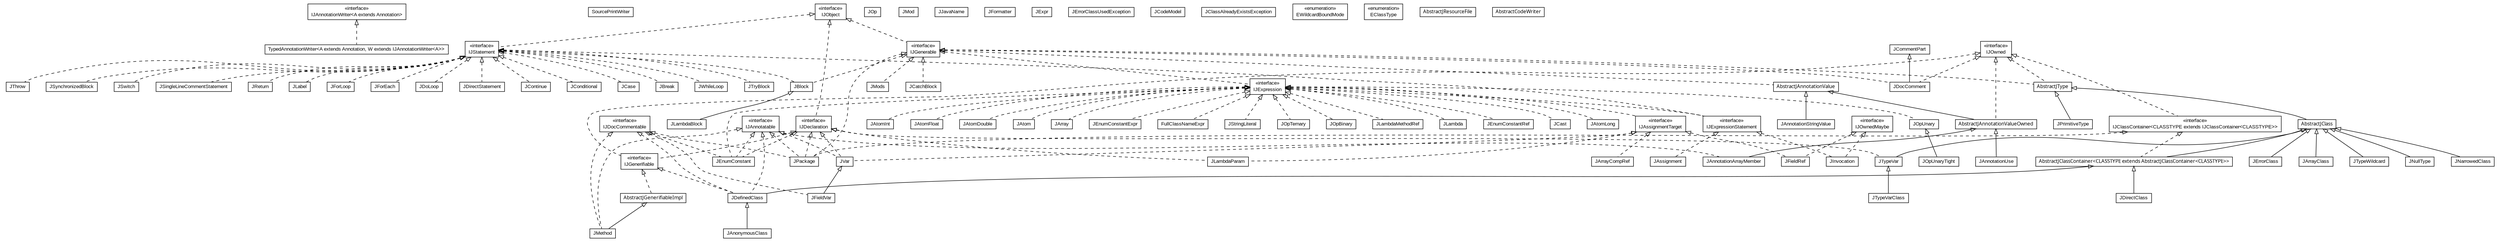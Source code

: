 #!/usr/local/bin/dot
#
# Class diagram 
# Generated by UMLGraph version 5.1 (http://www.umlgraph.org/)
#

digraph G {
	edge [fontname="arial",fontsize=10,labelfontname="arial",labelfontsize=10];
	node [fontname="arial",fontsize=10,shape=plaintext];
	nodesep=0.25;
	ranksep=0.5;
	// com.helger.jcodemodel.TypedAnnotationWriter<A extends java.lang.annotation.Annotation, W extends com.helger.jcodemodel.IJAnnotationWriter<A>>
	c0 [label=<<table title="com.helger.jcodemodel.TypedAnnotationWriter" border="0" cellborder="1" cellspacing="0" cellpadding="2" port="p" href="./TypedAnnotationWriter.html">
		<tr><td><table border="0" cellspacing="0" cellpadding="1">
<tr><td align="center" balign="center"> TypedAnnotationWriter&lt;A extends Annotation, W extends IJAnnotationWriter&lt;A&gt;&gt; </td></tr>
		</table></td></tr>
		</table>>, fontname="arial", fontcolor="black", fontsize=10.0];
	// com.helger.jcodemodel.SourcePrintWriter
	c1 [label=<<table title="com.helger.jcodemodel.SourcePrintWriter" border="0" cellborder="1" cellspacing="0" cellpadding="2" port="p" href="./SourcePrintWriter.html">
		<tr><td><table border="0" cellspacing="0" cellpadding="1">
<tr><td align="center" balign="center"> SourcePrintWriter </td></tr>
		</table></td></tr>
		</table>>, fontname="arial", fontcolor="black", fontsize=10.0];
	// com.helger.jcodemodel.JWhileLoop
	c2 [label=<<table title="com.helger.jcodemodel.JWhileLoop" border="0" cellborder="1" cellspacing="0" cellpadding="2" port="p" href="./JWhileLoop.html">
		<tr><td><table border="0" cellspacing="0" cellpadding="1">
<tr><td align="center" balign="center"> JWhileLoop </td></tr>
		</table></td></tr>
		</table>>, fontname="arial", fontcolor="black", fontsize=10.0];
	// com.helger.jcodemodel.JVar
	c3 [label=<<table title="com.helger.jcodemodel.JVar" border="0" cellborder="1" cellspacing="0" cellpadding="2" port="p" href="./JVar.html">
		<tr><td><table border="0" cellspacing="0" cellpadding="1">
<tr><td align="center" balign="center"> JVar </td></tr>
		</table></td></tr>
		</table>>, fontname="arial", fontcolor="black", fontsize=10.0];
	// com.helger.jcodemodel.JTypeWildcard
	c4 [label=<<table title="com.helger.jcodemodel.JTypeWildcard" border="0" cellborder="1" cellspacing="0" cellpadding="2" port="p" href="./JTypeWildcard.html">
		<tr><td><table border="0" cellspacing="0" cellpadding="1">
<tr><td align="center" balign="center"> JTypeWildcard </td></tr>
		</table></td></tr>
		</table>>, fontname="arial", fontcolor="black", fontsize=10.0];
	// com.helger.jcodemodel.JTypeVarClass
	c5 [label=<<table title="com.helger.jcodemodel.JTypeVarClass" border="0" cellborder="1" cellspacing="0" cellpadding="2" port="p" href="./JTypeVarClass.html">
		<tr><td><table border="0" cellspacing="0" cellpadding="1">
<tr><td align="center" balign="center"> JTypeVarClass </td></tr>
		</table></td></tr>
		</table>>, fontname="arial", fontcolor="black", fontsize=10.0];
	// com.helger.jcodemodel.JTypeVar
	c6 [label=<<table title="com.helger.jcodemodel.JTypeVar" border="0" cellborder="1" cellspacing="0" cellpadding="2" port="p" href="./JTypeVar.html">
		<tr><td><table border="0" cellspacing="0" cellpadding="1">
<tr><td align="center" balign="center"> JTypeVar </td></tr>
		</table></td></tr>
		</table>>, fontname="arial", fontcolor="black", fontsize=10.0];
	// com.helger.jcodemodel.JTryBlock
	c7 [label=<<table title="com.helger.jcodemodel.JTryBlock" border="0" cellborder="1" cellspacing="0" cellpadding="2" port="p" href="./JTryBlock.html">
		<tr><td><table border="0" cellspacing="0" cellpadding="1">
<tr><td align="center" balign="center"> JTryBlock </td></tr>
		</table></td></tr>
		</table>>, fontname="arial", fontcolor="black", fontsize=10.0];
	// com.helger.jcodemodel.JThrow
	c8 [label=<<table title="com.helger.jcodemodel.JThrow" border="0" cellborder="1" cellspacing="0" cellpadding="2" port="p" href="./JThrow.html">
		<tr><td><table border="0" cellspacing="0" cellpadding="1">
<tr><td align="center" balign="center"> JThrow </td></tr>
		</table></td></tr>
		</table>>, fontname="arial", fontcolor="black", fontsize=10.0];
	// com.helger.jcodemodel.JSynchronizedBlock
	c9 [label=<<table title="com.helger.jcodemodel.JSynchronizedBlock" border="0" cellborder="1" cellspacing="0" cellpadding="2" port="p" href="./JSynchronizedBlock.html">
		<tr><td><table border="0" cellspacing="0" cellpadding="1">
<tr><td align="center" balign="center"> JSynchronizedBlock </td></tr>
		</table></td></tr>
		</table>>, fontname="arial", fontcolor="black", fontsize=10.0];
	// com.helger.jcodemodel.JSwitch
	c10 [label=<<table title="com.helger.jcodemodel.JSwitch" border="0" cellborder="1" cellspacing="0" cellpadding="2" port="p" href="./JSwitch.html">
		<tr><td><table border="0" cellspacing="0" cellpadding="1">
<tr><td align="center" balign="center"> JSwitch </td></tr>
		</table></td></tr>
		</table>>, fontname="arial", fontcolor="black", fontsize=10.0];
	// com.helger.jcodemodel.JStringLiteral
	c11 [label=<<table title="com.helger.jcodemodel.JStringLiteral" border="0" cellborder="1" cellspacing="0" cellpadding="2" port="p" href="./JStringLiteral.html">
		<tr><td><table border="0" cellspacing="0" cellpadding="1">
<tr><td align="center" balign="center"> JStringLiteral </td></tr>
		</table></td></tr>
		</table>>, fontname="arial", fontcolor="black", fontsize=10.0];
	// com.helger.jcodemodel.JSingleLineCommentStatement
	c12 [label=<<table title="com.helger.jcodemodel.JSingleLineCommentStatement" border="0" cellborder="1" cellspacing="0" cellpadding="2" port="p" href="./JSingleLineCommentStatement.html">
		<tr><td><table border="0" cellspacing="0" cellpadding="1">
<tr><td align="center" balign="center"> JSingleLineCommentStatement </td></tr>
		</table></td></tr>
		</table>>, fontname="arial", fontcolor="black", fontsize=10.0];
	// com.helger.jcodemodel.JReturn
	c13 [label=<<table title="com.helger.jcodemodel.JReturn" border="0" cellborder="1" cellspacing="0" cellpadding="2" port="p" href="./JReturn.html">
		<tr><td><table border="0" cellspacing="0" cellpadding="1">
<tr><td align="center" balign="center"> JReturn </td></tr>
		</table></td></tr>
		</table>>, fontname="arial", fontcolor="black", fontsize=10.0];
	// com.helger.jcodemodel.JPrimitiveType
	c14 [label=<<table title="com.helger.jcodemodel.JPrimitiveType" border="0" cellborder="1" cellspacing="0" cellpadding="2" port="p" href="./JPrimitiveType.html">
		<tr><td><table border="0" cellspacing="0" cellpadding="1">
<tr><td align="center" balign="center"> JPrimitiveType </td></tr>
		</table></td></tr>
		</table>>, fontname="arial", fontcolor="black", fontsize=10.0];
	// com.helger.jcodemodel.JPackage
	c15 [label=<<table title="com.helger.jcodemodel.JPackage" border="0" cellborder="1" cellspacing="0" cellpadding="2" port="p" href="./JPackage.html">
		<tr><td><table border="0" cellspacing="0" cellpadding="1">
<tr><td align="center" balign="center"> JPackage </td></tr>
		</table></td></tr>
		</table>>, fontname="arial", fontcolor="black", fontsize=10.0];
	// com.helger.jcodemodel.JOpUnaryTight
	c16 [label=<<table title="com.helger.jcodemodel.JOpUnaryTight" border="0" cellborder="1" cellspacing="0" cellpadding="2" port="p" href="./JOpUnaryTight.html">
		<tr><td><table border="0" cellspacing="0" cellpadding="1">
<tr><td align="center" balign="center"> JOpUnaryTight </td></tr>
		</table></td></tr>
		</table>>, fontname="arial", fontcolor="black", fontsize=10.0];
	// com.helger.jcodemodel.JOpUnary
	c17 [label=<<table title="com.helger.jcodemodel.JOpUnary" border="0" cellborder="1" cellspacing="0" cellpadding="2" port="p" href="./JOpUnary.html">
		<tr><td><table border="0" cellspacing="0" cellpadding="1">
<tr><td align="center" balign="center"> JOpUnary </td></tr>
		</table></td></tr>
		</table>>, fontname="arial", fontcolor="black", fontsize=10.0];
	// com.helger.jcodemodel.JOpTernary
	c18 [label=<<table title="com.helger.jcodemodel.JOpTernary" border="0" cellborder="1" cellspacing="0" cellpadding="2" port="p" href="./JOpTernary.html">
		<tr><td><table border="0" cellspacing="0" cellpadding="1">
<tr><td align="center" balign="center"> JOpTernary </td></tr>
		</table></td></tr>
		</table>>, fontname="arial", fontcolor="black", fontsize=10.0];
	// com.helger.jcodemodel.JOpBinary
	c19 [label=<<table title="com.helger.jcodemodel.JOpBinary" border="0" cellborder="1" cellspacing="0" cellpadding="2" port="p" href="./JOpBinary.html">
		<tr><td><table border="0" cellspacing="0" cellpadding="1">
<tr><td align="center" balign="center"> JOpBinary </td></tr>
		</table></td></tr>
		</table>>, fontname="arial", fontcolor="black", fontsize=10.0];
	// com.helger.jcodemodel.JOp
	c20 [label=<<table title="com.helger.jcodemodel.JOp" border="0" cellborder="1" cellspacing="0" cellpadding="2" port="p" href="./JOp.html">
		<tr><td><table border="0" cellspacing="0" cellpadding="1">
<tr><td align="center" balign="center"> JOp </td></tr>
		</table></td></tr>
		</table>>, fontname="arial", fontcolor="black", fontsize=10.0];
	// com.helger.jcodemodel.JNullType
	c21 [label=<<table title="com.helger.jcodemodel.JNullType" border="0" cellborder="1" cellspacing="0" cellpadding="2" port="p" href="./JNullType.html">
		<tr><td><table border="0" cellspacing="0" cellpadding="1">
<tr><td align="center" balign="center"> JNullType </td></tr>
		</table></td></tr>
		</table>>, fontname="arial", fontcolor="black", fontsize=10.0];
	// com.helger.jcodemodel.JNarrowedClass
	c22 [label=<<table title="com.helger.jcodemodel.JNarrowedClass" border="0" cellborder="1" cellspacing="0" cellpadding="2" port="p" href="./JNarrowedClass.html">
		<tr><td><table border="0" cellspacing="0" cellpadding="1">
<tr><td align="center" balign="center"> JNarrowedClass </td></tr>
		</table></td></tr>
		</table>>, fontname="arial", fontcolor="black", fontsize=10.0];
	// com.helger.jcodemodel.JMods
	c23 [label=<<table title="com.helger.jcodemodel.JMods" border="0" cellborder="1" cellspacing="0" cellpadding="2" port="p" href="./JMods.html">
		<tr><td><table border="0" cellspacing="0" cellpadding="1">
<tr><td align="center" balign="center"> JMods </td></tr>
		</table></td></tr>
		</table>>, fontname="arial", fontcolor="black", fontsize=10.0];
	// com.helger.jcodemodel.JMod
	c24 [label=<<table title="com.helger.jcodemodel.JMod" border="0" cellborder="1" cellspacing="0" cellpadding="2" port="p" href="./JMod.html">
		<tr><td><table border="0" cellspacing="0" cellpadding="1">
<tr><td align="center" balign="center"> JMod </td></tr>
		</table></td></tr>
		</table>>, fontname="arial", fontcolor="black", fontsize=10.0];
	// com.helger.jcodemodel.JMethod
	c25 [label=<<table title="com.helger.jcodemodel.JMethod" border="0" cellborder="1" cellspacing="0" cellpadding="2" port="p" href="./JMethod.html">
		<tr><td><table border="0" cellspacing="0" cellpadding="1">
<tr><td align="center" balign="center"> JMethod </td></tr>
		</table></td></tr>
		</table>>, fontname="arial", fontcolor="black", fontsize=10.0];
	// com.helger.jcodemodel.JLambdaParam
	c26 [label=<<table title="com.helger.jcodemodel.JLambdaParam" border="0" cellborder="1" cellspacing="0" cellpadding="2" port="p" href="./JLambdaParam.html">
		<tr><td><table border="0" cellspacing="0" cellpadding="1">
<tr><td align="center" balign="center"> JLambdaParam </td></tr>
		</table></td></tr>
		</table>>, fontname="arial", fontcolor="black", fontsize=10.0];
	// com.helger.jcodemodel.JLambdaMethodRef
	c27 [label=<<table title="com.helger.jcodemodel.JLambdaMethodRef" border="0" cellborder="1" cellspacing="0" cellpadding="2" port="p" href="./JLambdaMethodRef.html">
		<tr><td><table border="0" cellspacing="0" cellpadding="1">
<tr><td align="center" balign="center"> JLambdaMethodRef </td></tr>
		</table></td></tr>
		</table>>, fontname="arial", fontcolor="black", fontsize=10.0];
	// com.helger.jcodemodel.JLambdaBlock
	c28 [label=<<table title="com.helger.jcodemodel.JLambdaBlock" border="0" cellborder="1" cellspacing="0" cellpadding="2" port="p" href="./JLambdaBlock.html">
		<tr><td><table border="0" cellspacing="0" cellpadding="1">
<tr><td align="center" balign="center"> JLambdaBlock </td></tr>
		</table></td></tr>
		</table>>, fontname="arial", fontcolor="black", fontsize=10.0];
	// com.helger.jcodemodel.JLambda
	c29 [label=<<table title="com.helger.jcodemodel.JLambda" border="0" cellborder="1" cellspacing="0" cellpadding="2" port="p" href="./JLambda.html">
		<tr><td><table border="0" cellspacing="0" cellpadding="1">
<tr><td align="center" balign="center"> JLambda </td></tr>
		</table></td></tr>
		</table>>, fontname="arial", fontcolor="black", fontsize=10.0];
	// com.helger.jcodemodel.JLabel
	c30 [label=<<table title="com.helger.jcodemodel.JLabel" border="0" cellborder="1" cellspacing="0" cellpadding="2" port="p" href="./JLabel.html">
		<tr><td><table border="0" cellspacing="0" cellpadding="1">
<tr><td align="center" balign="center"> JLabel </td></tr>
		</table></td></tr>
		</table>>, fontname="arial", fontcolor="black", fontsize=10.0];
	// com.helger.jcodemodel.JJavaName
	c31 [label=<<table title="com.helger.jcodemodel.JJavaName" border="0" cellborder="1" cellspacing="0" cellpadding="2" port="p" href="./JJavaName.html">
		<tr><td><table border="0" cellspacing="0" cellpadding="1">
<tr><td align="center" balign="center"> JJavaName </td></tr>
		</table></td></tr>
		</table>>, fontname="arial", fontcolor="black", fontsize=10.0];
	// com.helger.jcodemodel.JInvocation
	c32 [label=<<table title="com.helger.jcodemodel.JInvocation" border="0" cellborder="1" cellspacing="0" cellpadding="2" port="p" href="./JInvocation.html">
		<tr><td><table border="0" cellspacing="0" cellpadding="1">
<tr><td align="center" balign="center"> JInvocation </td></tr>
		</table></td></tr>
		</table>>, fontname="arial", fontcolor="black", fontsize=10.0];
	// com.helger.jcodemodel.JFormatter
	c33 [label=<<table title="com.helger.jcodemodel.JFormatter" border="0" cellborder="1" cellspacing="0" cellpadding="2" port="p" href="./JFormatter.html">
		<tr><td><table border="0" cellspacing="0" cellpadding="1">
<tr><td align="center" balign="center"> JFormatter </td></tr>
		</table></td></tr>
		</table>>, fontname="arial", fontcolor="black", fontsize=10.0];
	// com.helger.jcodemodel.JForLoop
	c34 [label=<<table title="com.helger.jcodemodel.JForLoop" border="0" cellborder="1" cellspacing="0" cellpadding="2" port="p" href="./JForLoop.html">
		<tr><td><table border="0" cellspacing="0" cellpadding="1">
<tr><td align="center" balign="center"> JForLoop </td></tr>
		</table></td></tr>
		</table>>, fontname="arial", fontcolor="black", fontsize=10.0];
	// com.helger.jcodemodel.JForEach
	c35 [label=<<table title="com.helger.jcodemodel.JForEach" border="0" cellborder="1" cellspacing="0" cellpadding="2" port="p" href="./JForEach.html">
		<tr><td><table border="0" cellspacing="0" cellpadding="1">
<tr><td align="center" balign="center"> JForEach </td></tr>
		</table></td></tr>
		</table>>, fontname="arial", fontcolor="black", fontsize=10.0];
	// com.helger.jcodemodel.JFieldVar
	c36 [label=<<table title="com.helger.jcodemodel.JFieldVar" border="0" cellborder="1" cellspacing="0" cellpadding="2" port="p" href="./JFieldVar.html">
		<tr><td><table border="0" cellspacing="0" cellpadding="1">
<tr><td align="center" balign="center"> JFieldVar </td></tr>
		</table></td></tr>
		</table>>, fontname="arial", fontcolor="black", fontsize=10.0];
	// com.helger.jcodemodel.JFieldRef
	c37 [label=<<table title="com.helger.jcodemodel.JFieldRef" border="0" cellborder="1" cellspacing="0" cellpadding="2" port="p" href="./JFieldRef.html">
		<tr><td><table border="0" cellspacing="0" cellpadding="1">
<tr><td align="center" balign="center"> JFieldRef </td></tr>
		</table></td></tr>
		</table>>, fontname="arial", fontcolor="black", fontsize=10.0];
	// com.helger.jcodemodel.JExpr
	c38 [label=<<table title="com.helger.jcodemodel.JExpr" border="0" cellborder="1" cellspacing="0" cellpadding="2" port="p" href="./JExpr.html">
		<tr><td><table border="0" cellspacing="0" cellpadding="1">
<tr><td align="center" balign="center"> JExpr </td></tr>
		</table></td></tr>
		</table>>, fontname="arial", fontcolor="black", fontsize=10.0];
	// com.helger.jcodemodel.JErrorClassUsedException
	c39 [label=<<table title="com.helger.jcodemodel.JErrorClassUsedException" border="0" cellborder="1" cellspacing="0" cellpadding="2" port="p" href="./JErrorClassUsedException.html">
		<tr><td><table border="0" cellspacing="0" cellpadding="1">
<tr><td align="center" balign="center"> JErrorClassUsedException </td></tr>
		</table></td></tr>
		</table>>, fontname="arial", fontcolor="black", fontsize=10.0];
	// com.helger.jcodemodel.JErrorClass
	c40 [label=<<table title="com.helger.jcodemodel.JErrorClass" border="0" cellborder="1" cellspacing="0" cellpadding="2" port="p" href="./JErrorClass.html">
		<tr><td><table border="0" cellspacing="0" cellpadding="1">
<tr><td align="center" balign="center"> JErrorClass </td></tr>
		</table></td></tr>
		</table>>, fontname="arial", fontcolor="black", fontsize=10.0];
	// com.helger.jcodemodel.JEnumConstantRef
	c41 [label=<<table title="com.helger.jcodemodel.JEnumConstantRef" border="0" cellborder="1" cellspacing="0" cellpadding="2" port="p" href="./JEnumConstantRef.html">
		<tr><td><table border="0" cellspacing="0" cellpadding="1">
<tr><td align="center" balign="center"> JEnumConstantRef </td></tr>
		</table></td></tr>
		</table>>, fontname="arial", fontcolor="black", fontsize=10.0];
	// com.helger.jcodemodel.JEnumConstant
	c42 [label=<<table title="com.helger.jcodemodel.JEnumConstant" border="0" cellborder="1" cellspacing="0" cellpadding="2" port="p" href="./JEnumConstant.html">
		<tr><td><table border="0" cellspacing="0" cellpadding="1">
<tr><td align="center" balign="center"> JEnumConstant </td></tr>
		</table></td></tr>
		</table>>, fontname="arial", fontcolor="black", fontsize=10.0];
	// com.helger.jcodemodel.JDoLoop
	c43 [label=<<table title="com.helger.jcodemodel.JDoLoop" border="0" cellborder="1" cellspacing="0" cellpadding="2" port="p" href="./JDoLoop.html">
		<tr><td><table border="0" cellspacing="0" cellpadding="1">
<tr><td align="center" balign="center"> JDoLoop </td></tr>
		</table></td></tr>
		</table>>, fontname="arial", fontcolor="black", fontsize=10.0];
	// com.helger.jcodemodel.JDocComment
	c44 [label=<<table title="com.helger.jcodemodel.JDocComment" border="0" cellborder="1" cellspacing="0" cellpadding="2" port="p" href="./JDocComment.html">
		<tr><td><table border="0" cellspacing="0" cellpadding="1">
<tr><td align="center" balign="center"> JDocComment </td></tr>
		</table></td></tr>
		</table>>, fontname="arial", fontcolor="black", fontsize=10.0];
	// com.helger.jcodemodel.JDirectStatement
	c45 [label=<<table title="com.helger.jcodemodel.JDirectStatement" border="0" cellborder="1" cellspacing="0" cellpadding="2" port="p" href="./JDirectStatement.html">
		<tr><td><table border="0" cellspacing="0" cellpadding="1">
<tr><td align="center" balign="center"> JDirectStatement </td></tr>
		</table></td></tr>
		</table>>, fontname="arial", fontcolor="black", fontsize=10.0];
	// com.helger.jcodemodel.JDirectClass
	c46 [label=<<table title="com.helger.jcodemodel.JDirectClass" border="0" cellborder="1" cellspacing="0" cellpadding="2" port="p" href="./JDirectClass.html">
		<tr><td><table border="0" cellspacing="0" cellpadding="1">
<tr><td align="center" balign="center"> JDirectClass </td></tr>
		</table></td></tr>
		</table>>, fontname="arial", fontcolor="black", fontsize=10.0];
	// com.helger.jcodemodel.JDefinedClass
	c47 [label=<<table title="com.helger.jcodemodel.JDefinedClass" border="0" cellborder="1" cellspacing="0" cellpadding="2" port="p" href="./JDefinedClass.html">
		<tr><td><table border="0" cellspacing="0" cellpadding="1">
<tr><td align="center" balign="center"> JDefinedClass </td></tr>
		</table></td></tr>
		</table>>, fontname="arial", fontcolor="black", fontsize=10.0];
	// com.helger.jcodemodel.JContinue
	c48 [label=<<table title="com.helger.jcodemodel.JContinue" border="0" cellborder="1" cellspacing="0" cellpadding="2" port="p" href="./JContinue.html">
		<tr><td><table border="0" cellspacing="0" cellpadding="1">
<tr><td align="center" balign="center"> JContinue </td></tr>
		</table></td></tr>
		</table>>, fontname="arial", fontcolor="black", fontsize=10.0];
	// com.helger.jcodemodel.JConditional
	c49 [label=<<table title="com.helger.jcodemodel.JConditional" border="0" cellborder="1" cellspacing="0" cellpadding="2" port="p" href="./JConditional.html">
		<tr><td><table border="0" cellspacing="0" cellpadding="1">
<tr><td align="center" balign="center"> JConditional </td></tr>
		</table></td></tr>
		</table>>, fontname="arial", fontcolor="black", fontsize=10.0];
	// com.helger.jcodemodel.JCommentPart
	c50 [label=<<table title="com.helger.jcodemodel.JCommentPart" border="0" cellborder="1" cellspacing="0" cellpadding="2" port="p" href="./JCommentPart.html">
		<tr><td><table border="0" cellspacing="0" cellpadding="1">
<tr><td align="center" balign="center"> JCommentPart </td></tr>
		</table></td></tr>
		</table>>, fontname="arial", fontcolor="black", fontsize=10.0];
	// com.helger.jcodemodel.JCodeModel
	c51 [label=<<table title="com.helger.jcodemodel.JCodeModel" border="0" cellborder="1" cellspacing="0" cellpadding="2" port="p" href="./JCodeModel.html">
		<tr><td><table border="0" cellspacing="0" cellpadding="1">
<tr><td align="center" balign="center"> JCodeModel </td></tr>
		</table></td></tr>
		</table>>, fontname="arial", fontcolor="black", fontsize=10.0];
	// com.helger.jcodemodel.JClassAlreadyExistsException
	c52 [label=<<table title="com.helger.jcodemodel.JClassAlreadyExistsException" border="0" cellborder="1" cellspacing="0" cellpadding="2" port="p" href="./JClassAlreadyExistsException.html">
		<tr><td><table border="0" cellspacing="0" cellpadding="1">
<tr><td align="center" balign="center"> JClassAlreadyExistsException </td></tr>
		</table></td></tr>
		</table>>, fontname="arial", fontcolor="black", fontsize=10.0];
	// com.helger.jcodemodel.JCatchBlock
	c53 [label=<<table title="com.helger.jcodemodel.JCatchBlock" border="0" cellborder="1" cellspacing="0" cellpadding="2" port="p" href="./JCatchBlock.html">
		<tr><td><table border="0" cellspacing="0" cellpadding="1">
<tr><td align="center" balign="center"> JCatchBlock </td></tr>
		</table></td></tr>
		</table>>, fontname="arial", fontcolor="black", fontsize=10.0];
	// com.helger.jcodemodel.JCast
	c54 [label=<<table title="com.helger.jcodemodel.JCast" border="0" cellborder="1" cellspacing="0" cellpadding="2" port="p" href="./JCast.html">
		<tr><td><table border="0" cellspacing="0" cellpadding="1">
<tr><td align="center" balign="center"> JCast </td></tr>
		</table></td></tr>
		</table>>, fontname="arial", fontcolor="black", fontsize=10.0];
	// com.helger.jcodemodel.JCase
	c55 [label=<<table title="com.helger.jcodemodel.JCase" border="0" cellborder="1" cellspacing="0" cellpadding="2" port="p" href="./JCase.html">
		<tr><td><table border="0" cellspacing="0" cellpadding="1">
<tr><td align="center" balign="center"> JCase </td></tr>
		</table></td></tr>
		</table>>, fontname="arial", fontcolor="black", fontsize=10.0];
	// com.helger.jcodemodel.JBreak
	c56 [label=<<table title="com.helger.jcodemodel.JBreak" border="0" cellborder="1" cellspacing="0" cellpadding="2" port="p" href="./JBreak.html">
		<tr><td><table border="0" cellspacing="0" cellpadding="1">
<tr><td align="center" balign="center"> JBreak </td></tr>
		</table></td></tr>
		</table>>, fontname="arial", fontcolor="black", fontsize=10.0];
	// com.helger.jcodemodel.JBlock
	c57 [label=<<table title="com.helger.jcodemodel.JBlock" border="0" cellborder="1" cellspacing="0" cellpadding="2" port="p" href="./JBlock.html">
		<tr><td><table border="0" cellspacing="0" cellpadding="1">
<tr><td align="center" balign="center"> JBlock </td></tr>
		</table></td></tr>
		</table>>, fontname="arial", fontcolor="black", fontsize=10.0];
	// com.helger.jcodemodel.JAtomLong
	c58 [label=<<table title="com.helger.jcodemodel.JAtomLong" border="0" cellborder="1" cellspacing="0" cellpadding="2" port="p" href="./JAtomLong.html">
		<tr><td><table border="0" cellspacing="0" cellpadding="1">
<tr><td align="center" balign="center"> JAtomLong </td></tr>
		</table></td></tr>
		</table>>, fontname="arial", fontcolor="black", fontsize=10.0];
	// com.helger.jcodemodel.JAtomInt
	c59 [label=<<table title="com.helger.jcodemodel.JAtomInt" border="0" cellborder="1" cellspacing="0" cellpadding="2" port="p" href="./JAtomInt.html">
		<tr><td><table border="0" cellspacing="0" cellpadding="1">
<tr><td align="center" balign="center"> JAtomInt </td></tr>
		</table></td></tr>
		</table>>, fontname="arial", fontcolor="black", fontsize=10.0];
	// com.helger.jcodemodel.JAtomFloat
	c60 [label=<<table title="com.helger.jcodemodel.JAtomFloat" border="0" cellborder="1" cellspacing="0" cellpadding="2" port="p" href="./JAtomFloat.html">
		<tr><td><table border="0" cellspacing="0" cellpadding="1">
<tr><td align="center" balign="center"> JAtomFloat </td></tr>
		</table></td></tr>
		</table>>, fontname="arial", fontcolor="black", fontsize=10.0];
	// com.helger.jcodemodel.JAtomDouble
	c61 [label=<<table title="com.helger.jcodemodel.JAtomDouble" border="0" cellborder="1" cellspacing="0" cellpadding="2" port="p" href="./JAtomDouble.html">
		<tr><td><table border="0" cellspacing="0" cellpadding="1">
<tr><td align="center" balign="center"> JAtomDouble </td></tr>
		</table></td></tr>
		</table>>, fontname="arial", fontcolor="black", fontsize=10.0];
	// com.helger.jcodemodel.JAtom
	c62 [label=<<table title="com.helger.jcodemodel.JAtom" border="0" cellborder="1" cellspacing="0" cellpadding="2" port="p" href="./JAtom.html">
		<tr><td><table border="0" cellspacing="0" cellpadding="1">
<tr><td align="center" balign="center"> JAtom </td></tr>
		</table></td></tr>
		</table>>, fontname="arial", fontcolor="black", fontsize=10.0];
	// com.helger.jcodemodel.JAssignment
	c63 [label=<<table title="com.helger.jcodemodel.JAssignment" border="0" cellborder="1" cellspacing="0" cellpadding="2" port="p" href="./JAssignment.html">
		<tr><td><table border="0" cellspacing="0" cellpadding="1">
<tr><td align="center" balign="center"> JAssignment </td></tr>
		</table></td></tr>
		</table>>, fontname="arial", fontcolor="black", fontsize=10.0];
	// com.helger.jcodemodel.JArrayCompRef
	c64 [label=<<table title="com.helger.jcodemodel.JArrayCompRef" border="0" cellborder="1" cellspacing="0" cellpadding="2" port="p" href="./JArrayCompRef.html">
		<tr><td><table border="0" cellspacing="0" cellpadding="1">
<tr><td align="center" balign="center"> JArrayCompRef </td></tr>
		</table></td></tr>
		</table>>, fontname="arial", fontcolor="black", fontsize=10.0];
	// com.helger.jcodemodel.JArrayClass
	c65 [label=<<table title="com.helger.jcodemodel.JArrayClass" border="0" cellborder="1" cellspacing="0" cellpadding="2" port="p" href="./JArrayClass.html">
		<tr><td><table border="0" cellspacing="0" cellpadding="1">
<tr><td align="center" balign="center"> JArrayClass </td></tr>
		</table></td></tr>
		</table>>, fontname="arial", fontcolor="black", fontsize=10.0];
	// com.helger.jcodemodel.JArray
	c66 [label=<<table title="com.helger.jcodemodel.JArray" border="0" cellborder="1" cellspacing="0" cellpadding="2" port="p" href="./JArray.html">
		<tr><td><table border="0" cellspacing="0" cellpadding="1">
<tr><td align="center" balign="center"> JArray </td></tr>
		</table></td></tr>
		</table>>, fontname="arial", fontcolor="black", fontsize=10.0];
	// com.helger.jcodemodel.JAnonymousClass
	c67 [label=<<table title="com.helger.jcodemodel.JAnonymousClass" border="0" cellborder="1" cellspacing="0" cellpadding="2" port="p" href="./JAnonymousClass.html">
		<tr><td><table border="0" cellspacing="0" cellpadding="1">
<tr><td align="center" balign="center"> JAnonymousClass </td></tr>
		</table></td></tr>
		</table>>, fontname="arial", fontcolor="black", fontsize=10.0];
	// com.helger.jcodemodel.JAnnotationUse
	c68 [label=<<table title="com.helger.jcodemodel.JAnnotationUse" border="0" cellborder="1" cellspacing="0" cellpadding="2" port="p" href="./JAnnotationUse.html">
		<tr><td><table border="0" cellspacing="0" cellpadding="1">
<tr><td align="center" balign="center"> JAnnotationUse </td></tr>
		</table></td></tr>
		</table>>, fontname="arial", fontcolor="black", fontsize=10.0];
	// com.helger.jcodemodel.JAnnotationStringValue
	c69 [label=<<table title="com.helger.jcodemodel.JAnnotationStringValue" border="0" cellborder="1" cellspacing="0" cellpadding="2" port="p" href="./JAnnotationStringValue.html">
		<tr><td><table border="0" cellspacing="0" cellpadding="1">
<tr><td align="center" balign="center"> JAnnotationStringValue </td></tr>
		</table></td></tr>
		</table>>, fontname="arial", fontcolor="black", fontsize=10.0];
	// com.helger.jcodemodel.JAnnotationArrayMember
	c70 [label=<<table title="com.helger.jcodemodel.JAnnotationArrayMember" border="0" cellborder="1" cellspacing="0" cellpadding="2" port="p" href="./JAnnotationArrayMember.html">
		<tr><td><table border="0" cellspacing="0" cellpadding="1">
<tr><td align="center" balign="center"> JAnnotationArrayMember </td></tr>
		</table></td></tr>
		</table>>, fontname="arial", fontcolor="black", fontsize=10.0];
	// com.helger.jcodemodel.IJStatement
	c71 [label=<<table title="com.helger.jcodemodel.IJStatement" border="0" cellborder="1" cellspacing="0" cellpadding="2" port="p" href="./IJStatement.html">
		<tr><td><table border="0" cellspacing="0" cellpadding="1">
<tr><td align="center" balign="center"> &#171;interface&#187; </td></tr>
<tr><td align="center" balign="center"> IJStatement </td></tr>
		</table></td></tr>
		</table>>, fontname="arial", fontcolor="black", fontsize=10.0];
	// com.helger.jcodemodel.IJOwnedMaybe
	c72 [label=<<table title="com.helger.jcodemodel.IJOwnedMaybe" border="0" cellborder="1" cellspacing="0" cellpadding="2" port="p" href="./IJOwnedMaybe.html">
		<tr><td><table border="0" cellspacing="0" cellpadding="1">
<tr><td align="center" balign="center"> &#171;interface&#187; </td></tr>
<tr><td align="center" balign="center"> IJOwnedMaybe </td></tr>
		</table></td></tr>
		</table>>, fontname="arial", fontcolor="black", fontsize=10.0];
	// com.helger.jcodemodel.IJOwned
	c73 [label=<<table title="com.helger.jcodemodel.IJOwned" border="0" cellborder="1" cellspacing="0" cellpadding="2" port="p" href="./IJOwned.html">
		<tr><td><table border="0" cellspacing="0" cellpadding="1">
<tr><td align="center" balign="center"> &#171;interface&#187; </td></tr>
<tr><td align="center" balign="center"> IJOwned </td></tr>
		</table></td></tr>
		</table>>, fontname="arial", fontcolor="black", fontsize=10.0];
	// com.helger.jcodemodel.IJObject
	c74 [label=<<table title="com.helger.jcodemodel.IJObject" border="0" cellborder="1" cellspacing="0" cellpadding="2" port="p" href="./IJObject.html">
		<tr><td><table border="0" cellspacing="0" cellpadding="1">
<tr><td align="center" balign="center"> &#171;interface&#187; </td></tr>
<tr><td align="center" balign="center"> IJObject </td></tr>
		</table></td></tr>
		</table>>, fontname="arial", fontcolor="black", fontsize=10.0];
	// com.helger.jcodemodel.IJGenerifiable
	c75 [label=<<table title="com.helger.jcodemodel.IJGenerifiable" border="0" cellborder="1" cellspacing="0" cellpadding="2" port="p" href="./IJGenerifiable.html">
		<tr><td><table border="0" cellspacing="0" cellpadding="1">
<tr><td align="center" balign="center"> &#171;interface&#187; </td></tr>
<tr><td align="center" balign="center"> IJGenerifiable </td></tr>
		</table></td></tr>
		</table>>, fontname="arial", fontcolor="black", fontsize=10.0];
	// com.helger.jcodemodel.IJGenerable
	c76 [label=<<table title="com.helger.jcodemodel.IJGenerable" border="0" cellborder="1" cellspacing="0" cellpadding="2" port="p" href="./IJGenerable.html">
		<tr><td><table border="0" cellspacing="0" cellpadding="1">
<tr><td align="center" balign="center"> &#171;interface&#187; </td></tr>
<tr><td align="center" balign="center"> IJGenerable </td></tr>
		</table></td></tr>
		</table>>, fontname="arial", fontcolor="black", fontsize=10.0];
	// com.helger.jcodemodel.IJExpressionStatement
	c77 [label=<<table title="com.helger.jcodemodel.IJExpressionStatement" border="0" cellborder="1" cellspacing="0" cellpadding="2" port="p" href="./IJExpressionStatement.html">
		<tr><td><table border="0" cellspacing="0" cellpadding="1">
<tr><td align="center" balign="center"> &#171;interface&#187; </td></tr>
<tr><td align="center" balign="center"> IJExpressionStatement </td></tr>
		</table></td></tr>
		</table>>, fontname="arial", fontcolor="black", fontsize=10.0];
	// com.helger.jcodemodel.IJExpression
	c78 [label=<<table title="com.helger.jcodemodel.IJExpression" border="0" cellborder="1" cellspacing="0" cellpadding="2" port="p" href="./IJExpression.html">
		<tr><td><table border="0" cellspacing="0" cellpadding="1">
<tr><td align="center" balign="center"> &#171;interface&#187; </td></tr>
<tr><td align="center" balign="center"> IJExpression </td></tr>
		</table></td></tr>
		</table>>, fontname="arial", fontcolor="black", fontsize=10.0];
	// com.helger.jcodemodel.IJDocCommentable
	c79 [label=<<table title="com.helger.jcodemodel.IJDocCommentable" border="0" cellborder="1" cellspacing="0" cellpadding="2" port="p" href="./IJDocCommentable.html">
		<tr><td><table border="0" cellspacing="0" cellpadding="1">
<tr><td align="center" balign="center"> &#171;interface&#187; </td></tr>
<tr><td align="center" balign="center"> IJDocCommentable </td></tr>
		</table></td></tr>
		</table>>, fontname="arial", fontcolor="black", fontsize=10.0];
	// com.helger.jcodemodel.IJDeclaration
	c80 [label=<<table title="com.helger.jcodemodel.IJDeclaration" border="0" cellborder="1" cellspacing="0" cellpadding="2" port="p" href="./IJDeclaration.html">
		<tr><td><table border="0" cellspacing="0" cellpadding="1">
<tr><td align="center" balign="center"> &#171;interface&#187; </td></tr>
<tr><td align="center" balign="center"> IJDeclaration </td></tr>
		</table></td></tr>
		</table>>, fontname="arial", fontcolor="black", fontsize=10.0];
	// com.helger.jcodemodel.IJClassContainer<CLASSTYPE extends com.helger.jcodemodel.IJClassContainer<CLASSTYPE>>
	c81 [label=<<table title="com.helger.jcodemodel.IJClassContainer" border="0" cellborder="1" cellspacing="0" cellpadding="2" port="p" href="./IJClassContainer.html">
		<tr><td><table border="0" cellspacing="0" cellpadding="1">
<tr><td align="center" balign="center"> &#171;interface&#187; </td></tr>
<tr><td align="center" balign="center"> IJClassContainer&lt;CLASSTYPE extends IJClassContainer&lt;CLASSTYPE&gt;&gt; </td></tr>
		</table></td></tr>
		</table>>, fontname="arial", fontcolor="black", fontsize=10.0];
	// com.helger.jcodemodel.IJAssignmentTarget
	c82 [label=<<table title="com.helger.jcodemodel.IJAssignmentTarget" border="0" cellborder="1" cellspacing="0" cellpadding="2" port="p" href="./IJAssignmentTarget.html">
		<tr><td><table border="0" cellspacing="0" cellpadding="1">
<tr><td align="center" balign="center"> &#171;interface&#187; </td></tr>
<tr><td align="center" balign="center"> IJAssignmentTarget </td></tr>
		</table></td></tr>
		</table>>, fontname="arial", fontcolor="black", fontsize=10.0];
	// com.helger.jcodemodel.IJAnnotationWriter<A extends java.lang.annotation.Annotation>
	c83 [label=<<table title="com.helger.jcodemodel.IJAnnotationWriter" border="0" cellborder="1" cellspacing="0" cellpadding="2" port="p" href="./IJAnnotationWriter.html">
		<tr><td><table border="0" cellspacing="0" cellpadding="1">
<tr><td align="center" balign="center"> &#171;interface&#187; </td></tr>
<tr><td align="center" balign="center"> IJAnnotationWriter&lt;A extends Annotation&gt; </td></tr>
		</table></td></tr>
		</table>>, fontname="arial", fontcolor="black", fontsize=10.0];
	// com.helger.jcodemodel.IJAnnotatable
	c84 [label=<<table title="com.helger.jcodemodel.IJAnnotatable" border="0" cellborder="1" cellspacing="0" cellpadding="2" port="p" href="./IJAnnotatable.html">
		<tr><td><table border="0" cellspacing="0" cellpadding="1">
<tr><td align="center" balign="center"> &#171;interface&#187; </td></tr>
<tr><td align="center" balign="center"> IJAnnotatable </td></tr>
		</table></td></tr>
		</table>>, fontname="arial", fontcolor="black", fontsize=10.0];
	// com.helger.jcodemodel.EWildcardBoundMode
	c85 [label=<<table title="com.helger.jcodemodel.EWildcardBoundMode" border="0" cellborder="1" cellspacing="0" cellpadding="2" port="p" href="./EWildcardBoundMode.html">
		<tr><td><table border="0" cellspacing="0" cellpadding="1">
<tr><td align="center" balign="center"> &#171;enumeration&#187; </td></tr>
<tr><td align="center" balign="center"> EWildcardBoundMode </td></tr>
		</table></td></tr>
		</table>>, fontname="arial", fontcolor="black", fontsize=10.0];
	// com.helger.jcodemodel.EClassType
	c86 [label=<<table title="com.helger.jcodemodel.EClassType" border="0" cellborder="1" cellspacing="0" cellpadding="2" port="p" href="./EClassType.html">
		<tr><td><table border="0" cellspacing="0" cellpadding="1">
<tr><td align="center" balign="center"> &#171;enumeration&#187; </td></tr>
<tr><td align="center" balign="center"> EClassType </td></tr>
		</table></td></tr>
		</table>>, fontname="arial", fontcolor="black", fontsize=10.0];
	// com.helger.jcodemodel.AbstractJType
	c87 [label=<<table title="com.helger.jcodemodel.AbstractJType" border="0" cellborder="1" cellspacing="0" cellpadding="2" port="p" href="./AbstractJType.html">
		<tr><td><table border="0" cellspacing="0" cellpadding="1">
<tr><td align="center" balign="center"><font face="ariali"> AbstractJType </font></td></tr>
		</table></td></tr>
		</table>>, fontname="arial", fontcolor="black", fontsize=10.0];
	// com.helger.jcodemodel.AbstractJResourceFile
	c88 [label=<<table title="com.helger.jcodemodel.AbstractJResourceFile" border="0" cellborder="1" cellspacing="0" cellpadding="2" port="p" href="./AbstractJResourceFile.html">
		<tr><td><table border="0" cellspacing="0" cellpadding="1">
<tr><td align="center" balign="center"><font face="ariali"> AbstractJResourceFile </font></td></tr>
		</table></td></tr>
		</table>>, fontname="arial", fontcolor="black", fontsize=10.0];
	// com.helger.jcodemodel.AbstractJGenerifiableImpl
	c89 [label=<<table title="com.helger.jcodemodel.AbstractJGenerifiableImpl" border="0" cellborder="1" cellspacing="0" cellpadding="2" port="p" href="./AbstractJGenerifiableImpl.html">
		<tr><td><table border="0" cellspacing="0" cellpadding="1">
<tr><td align="center" balign="center"><font face="ariali"> AbstractJGenerifiableImpl </font></td></tr>
		</table></td></tr>
		</table>>, fontname="arial", fontcolor="black", fontsize=10.0];
	// com.helger.jcodemodel.AbstractJClassContainer<CLASSTYPE extends com.helger.jcodemodel.AbstractJClassContainer<CLASSTYPE>>
	c90 [label=<<table title="com.helger.jcodemodel.AbstractJClassContainer" border="0" cellborder="1" cellspacing="0" cellpadding="2" port="p" href="./AbstractJClassContainer.html">
		<tr><td><table border="0" cellspacing="0" cellpadding="1">
<tr><td align="center" balign="center"><font face="ariali"> AbstractJClassContainer&lt;CLASSTYPE extends AbstractJClassContainer&lt;CLASSTYPE&gt;&gt; </font></td></tr>
		</table></td></tr>
		</table>>, fontname="arial", fontcolor="black", fontsize=10.0];
	// com.helger.jcodemodel.AbstractJClass
	c91 [label=<<table title="com.helger.jcodemodel.AbstractJClass" border="0" cellborder="1" cellspacing="0" cellpadding="2" port="p" href="./AbstractJClass.html">
		<tr><td><table border="0" cellspacing="0" cellpadding="1">
<tr><td align="center" balign="center"><font face="ariali"> AbstractJClass </font></td></tr>
		</table></td></tr>
		</table>>, fontname="arial", fontcolor="black", fontsize=10.0];
	// com.helger.jcodemodel.AbstractJAnnotationValueOwned
	c92 [label=<<table title="com.helger.jcodemodel.AbstractJAnnotationValueOwned" border="0" cellborder="1" cellspacing="0" cellpadding="2" port="p" href="./AbstractJAnnotationValueOwned.html">
		<tr><td><table border="0" cellspacing="0" cellpadding="1">
<tr><td align="center" balign="center"><font face="ariali"> AbstractJAnnotationValueOwned </font></td></tr>
		</table></td></tr>
		</table>>, fontname="arial", fontcolor="black", fontsize=10.0];
	// com.helger.jcodemodel.AbstractJAnnotationValueOwned.JEnumConstantExpr
	c93 [label=<<table title="com.helger.jcodemodel.AbstractJAnnotationValueOwned.JEnumConstantExpr" border="0" cellborder="1" cellspacing="0" cellpadding="2" port="p" href="./AbstractJAnnotationValueOwned.JEnumConstantExpr.html">
		<tr><td><table border="0" cellspacing="0" cellpadding="1">
<tr><td align="center" balign="center"> JEnumConstantExpr </td></tr>
		</table></td></tr>
		</table>>, fontname="arial", fontcolor="black", fontsize=10.0];
	// com.helger.jcodemodel.AbstractJAnnotationValueOwned.FullClassNameExpr
	c94 [label=<<table title="com.helger.jcodemodel.AbstractJAnnotationValueOwned.FullClassNameExpr" border="0" cellborder="1" cellspacing="0" cellpadding="2" port="p" href="./AbstractJAnnotationValueOwned.FullClassNameExpr.html">
		<tr><td><table border="0" cellspacing="0" cellpadding="1">
<tr><td align="center" balign="center"> FullClassNameExpr </td></tr>
		</table></td></tr>
		</table>>, fontname="arial", fontcolor="black", fontsize=10.0];
	// com.helger.jcodemodel.AbstractJAnnotationValue
	c95 [label=<<table title="com.helger.jcodemodel.AbstractJAnnotationValue" border="0" cellborder="1" cellspacing="0" cellpadding="2" port="p" href="./AbstractJAnnotationValue.html">
		<tr><td><table border="0" cellspacing="0" cellpadding="1">
<tr><td align="center" balign="center"><font face="ariali"> AbstractJAnnotationValue </font></td></tr>
		</table></td></tr>
		</table>>, fontname="arial", fontcolor="black", fontsize=10.0];
	// com.helger.jcodemodel.AbstractCodeWriter
	c96 [label=<<table title="com.helger.jcodemodel.AbstractCodeWriter" border="0" cellborder="1" cellspacing="0" cellpadding="2" port="p" href="./AbstractCodeWriter.html">
		<tr><td><table border="0" cellspacing="0" cellpadding="1">
<tr><td align="center" balign="center"><font face="ariali"> AbstractCodeWriter </font></td></tr>
		</table></td></tr>
		</table>>, fontname="arial", fontcolor="black", fontsize=10.0];
	//com.helger.jcodemodel.TypedAnnotationWriter<A extends java.lang.annotation.Annotation, W extends com.helger.jcodemodel.IJAnnotationWriter<A>> implements com.helger.jcodemodel.IJAnnotationWriter<A extends java.lang.annotation.Annotation>
	c83:p -> c0:p [dir=back,arrowtail=empty,style=dashed];
	//com.helger.jcodemodel.JWhileLoop implements com.helger.jcodemodel.IJStatement
	c71:p -> c2:p [dir=back,arrowtail=empty,style=dashed];
	//com.helger.jcodemodel.JVar implements com.helger.jcodemodel.IJAssignmentTarget
	c82:p -> c3:p [dir=back,arrowtail=empty,style=dashed];
	//com.helger.jcodemodel.JVar implements com.helger.jcodemodel.IJDeclaration
	c80:p -> c3:p [dir=back,arrowtail=empty,style=dashed];
	//com.helger.jcodemodel.JVar implements com.helger.jcodemodel.IJAnnotatable
	c84:p -> c3:p [dir=back,arrowtail=empty,style=dashed];
	//com.helger.jcodemodel.JTypeWildcard extends com.helger.jcodemodel.AbstractJClass
	c91:p -> c4:p [dir=back,arrowtail=empty];
	//com.helger.jcodemodel.JTypeVarClass extends com.helger.jcodemodel.JTypeVar
	c6:p -> c5:p [dir=back,arrowtail=empty];
	//com.helger.jcodemodel.JTypeVar extends com.helger.jcodemodel.AbstractJClass
	c91:p -> c6:p [dir=back,arrowtail=empty];
	//com.helger.jcodemodel.JTypeVar implements com.helger.jcodemodel.IJDeclaration
	c80:p -> c6:p [dir=back,arrowtail=empty,style=dashed];
	//com.helger.jcodemodel.JTryBlock implements com.helger.jcodemodel.IJStatement
	c71:p -> c7:p [dir=back,arrowtail=empty,style=dashed];
	//com.helger.jcodemodel.JThrow implements com.helger.jcodemodel.IJStatement
	c71:p -> c8:p [dir=back,arrowtail=empty,style=dashed];
	//com.helger.jcodemodel.JSynchronizedBlock implements com.helger.jcodemodel.IJStatement
	c71:p -> c9:p [dir=back,arrowtail=empty,style=dashed];
	//com.helger.jcodemodel.JSwitch implements com.helger.jcodemodel.IJStatement
	c71:p -> c10:p [dir=back,arrowtail=empty,style=dashed];
	//com.helger.jcodemodel.JStringLiteral implements com.helger.jcodemodel.IJExpression
	c78:p -> c11:p [dir=back,arrowtail=empty,style=dashed];
	//com.helger.jcodemodel.JSingleLineCommentStatement implements com.helger.jcodemodel.IJStatement
	c71:p -> c12:p [dir=back,arrowtail=empty,style=dashed];
	//com.helger.jcodemodel.JReturn implements com.helger.jcodemodel.IJStatement
	c71:p -> c13:p [dir=back,arrowtail=empty,style=dashed];
	//com.helger.jcodemodel.JPrimitiveType extends com.helger.jcodemodel.AbstractJType
	c87:p -> c14:p [dir=back,arrowtail=empty];
	//com.helger.jcodemodel.JPackage implements com.helger.jcodemodel.IJDeclaration
	c80:p -> c15:p [dir=back,arrowtail=empty,style=dashed];
	//com.helger.jcodemodel.JPackage implements com.helger.jcodemodel.IJGenerable
	c76:p -> c15:p [dir=back,arrowtail=empty,style=dashed];
	//com.helger.jcodemodel.JPackage implements com.helger.jcodemodel.IJClassContainer<CLASSTYPE extends com.helger.jcodemodel.IJClassContainer<CLASSTYPE>>
	c81:p -> c15:p [dir=back,arrowtail=empty,style=dashed];
	//com.helger.jcodemodel.JPackage implements com.helger.jcodemodel.IJAnnotatable
	c84:p -> c15:p [dir=back,arrowtail=empty,style=dashed];
	//com.helger.jcodemodel.JPackage implements com.helger.jcodemodel.IJDocCommentable
	c79:p -> c15:p [dir=back,arrowtail=empty,style=dashed];
	//com.helger.jcodemodel.JOpUnaryTight extends com.helger.jcodemodel.JOpUnary
	c17:p -> c16:p [dir=back,arrowtail=empty];
	//com.helger.jcodemodel.JOpUnary implements com.helger.jcodemodel.IJExpression
	c78:p -> c17:p [dir=back,arrowtail=empty,style=dashed];
	//com.helger.jcodemodel.JOpTernary implements com.helger.jcodemodel.IJExpression
	c78:p -> c18:p [dir=back,arrowtail=empty,style=dashed];
	//com.helger.jcodemodel.JOpBinary implements com.helger.jcodemodel.IJExpression
	c78:p -> c19:p [dir=back,arrowtail=empty,style=dashed];
	//com.helger.jcodemodel.JNullType extends com.helger.jcodemodel.AbstractJClass
	c91:p -> c21:p [dir=back,arrowtail=empty];
	//com.helger.jcodemodel.JNarrowedClass extends com.helger.jcodemodel.AbstractJClass
	c91:p -> c22:p [dir=back,arrowtail=empty];
	//com.helger.jcodemodel.JMods implements com.helger.jcodemodel.IJGenerable
	c76:p -> c23:p [dir=back,arrowtail=empty,style=dashed];
	//com.helger.jcodemodel.JMethod extends com.helger.jcodemodel.AbstractJGenerifiableImpl
	c89:p -> c25:p [dir=back,arrowtail=empty];
	//com.helger.jcodemodel.JMethod implements com.helger.jcodemodel.IJAnnotatable
	c84:p -> c25:p [dir=back,arrowtail=empty,style=dashed];
	//com.helger.jcodemodel.JMethod implements com.helger.jcodemodel.IJDocCommentable
	c79:p -> c25:p [dir=back,arrowtail=empty,style=dashed];
	//com.helger.jcodemodel.JLambdaParam implements com.helger.jcodemodel.IJAssignmentTarget
	c82:p -> c26:p [dir=back,arrowtail=empty,style=dashed];
	//com.helger.jcodemodel.JLambdaParam implements com.helger.jcodemodel.IJDeclaration
	c80:p -> c26:p [dir=back,arrowtail=empty,style=dashed];
	//com.helger.jcodemodel.JLambdaMethodRef implements com.helger.jcodemodel.IJExpression
	c78:p -> c27:p [dir=back,arrowtail=empty,style=dashed];
	//com.helger.jcodemodel.JLambdaBlock extends com.helger.jcodemodel.JBlock
	c57:p -> c28:p [dir=back,arrowtail=empty];
	//com.helger.jcodemodel.JLambda implements com.helger.jcodemodel.IJExpression
	c78:p -> c29:p [dir=back,arrowtail=empty,style=dashed];
	//com.helger.jcodemodel.JLabel implements com.helger.jcodemodel.IJStatement
	c71:p -> c30:p [dir=back,arrowtail=empty,style=dashed];
	//com.helger.jcodemodel.JInvocation implements com.helger.jcodemodel.IJExpressionStatement
	c77:p -> c32:p [dir=back,arrowtail=empty,style=dashed];
	//com.helger.jcodemodel.JInvocation implements com.helger.jcodemodel.IJOwnedMaybe
	c72:p -> c32:p [dir=back,arrowtail=empty,style=dashed];
	//com.helger.jcodemodel.JForLoop implements com.helger.jcodemodel.IJStatement
	c71:p -> c34:p [dir=back,arrowtail=empty,style=dashed];
	//com.helger.jcodemodel.JForEach implements com.helger.jcodemodel.IJStatement
	c71:p -> c35:p [dir=back,arrowtail=empty,style=dashed];
	//com.helger.jcodemodel.JFieldVar extends com.helger.jcodemodel.JVar
	c3:p -> c36:p [dir=back,arrowtail=empty];
	//com.helger.jcodemodel.JFieldVar implements com.helger.jcodemodel.IJDocCommentable
	c79:p -> c36:p [dir=back,arrowtail=empty,style=dashed];
	//com.helger.jcodemodel.JFieldRef implements com.helger.jcodemodel.IJAssignmentTarget
	c82:p -> c37:p [dir=back,arrowtail=empty,style=dashed];
	//com.helger.jcodemodel.JFieldRef implements com.helger.jcodemodel.IJOwnedMaybe
	c72:p -> c37:p [dir=back,arrowtail=empty,style=dashed];
	//com.helger.jcodemodel.JErrorClass extends com.helger.jcodemodel.AbstractJClass
	c91:p -> c40:p [dir=back,arrowtail=empty];
	//com.helger.jcodemodel.JEnumConstantRef implements com.helger.jcodemodel.IJExpression
	c78:p -> c41:p [dir=back,arrowtail=empty,style=dashed];
	//com.helger.jcodemodel.JEnumConstant implements com.helger.jcodemodel.IJExpression
	c78:p -> c42:p [dir=back,arrowtail=empty,style=dashed];
	//com.helger.jcodemodel.JEnumConstant implements com.helger.jcodemodel.IJDeclaration
	c80:p -> c42:p [dir=back,arrowtail=empty,style=dashed];
	//com.helger.jcodemodel.JEnumConstant implements com.helger.jcodemodel.IJAnnotatable
	c84:p -> c42:p [dir=back,arrowtail=empty,style=dashed];
	//com.helger.jcodemodel.JEnumConstant implements com.helger.jcodemodel.IJDocCommentable
	c79:p -> c42:p [dir=back,arrowtail=empty,style=dashed];
	//com.helger.jcodemodel.JDoLoop implements com.helger.jcodemodel.IJStatement
	c71:p -> c43:p [dir=back,arrowtail=empty,style=dashed];
	//com.helger.jcodemodel.JDocComment extends com.helger.jcodemodel.JCommentPart
	c50:p -> c44:p [dir=back,arrowtail=empty];
	//com.helger.jcodemodel.JDocComment implements com.helger.jcodemodel.IJGenerable
	c76:p -> c44:p [dir=back,arrowtail=empty,style=dashed];
	//com.helger.jcodemodel.JDocComment implements com.helger.jcodemodel.IJOwned
	c73:p -> c44:p [dir=back,arrowtail=empty,style=dashed];
	//com.helger.jcodemodel.JDirectStatement implements com.helger.jcodemodel.IJStatement
	c71:p -> c45:p [dir=back,arrowtail=empty,style=dashed];
	//com.helger.jcodemodel.JDirectClass extends com.helger.jcodemodel.AbstractJClassContainer<com.helger.jcodemodel.JDirectClass>
	c90:p -> c46:p [dir=back,arrowtail=empty];
	//com.helger.jcodemodel.JDefinedClass extends com.helger.jcodemodel.AbstractJClassContainer<com.helger.jcodemodel.JDefinedClass>
	c90:p -> c47:p [dir=back,arrowtail=empty];
	//com.helger.jcodemodel.JDefinedClass implements com.helger.jcodemodel.IJGenerifiable
	c75:p -> c47:p [dir=back,arrowtail=empty,style=dashed];
	//com.helger.jcodemodel.JDefinedClass implements com.helger.jcodemodel.IJAnnotatable
	c84:p -> c47:p [dir=back,arrowtail=empty,style=dashed];
	//com.helger.jcodemodel.JDefinedClass implements com.helger.jcodemodel.IJDocCommentable
	c79:p -> c47:p [dir=back,arrowtail=empty,style=dashed];
	//com.helger.jcodemodel.JContinue implements com.helger.jcodemodel.IJStatement
	c71:p -> c48:p [dir=back,arrowtail=empty,style=dashed];
	//com.helger.jcodemodel.JConditional implements com.helger.jcodemodel.IJStatement
	c71:p -> c49:p [dir=back,arrowtail=empty,style=dashed];
	//com.helger.jcodemodel.JCatchBlock implements com.helger.jcodemodel.IJGenerable
	c76:p -> c53:p [dir=back,arrowtail=empty,style=dashed];
	//com.helger.jcodemodel.JCast implements com.helger.jcodemodel.IJExpression
	c78:p -> c54:p [dir=back,arrowtail=empty,style=dashed];
	//com.helger.jcodemodel.JCase implements com.helger.jcodemodel.IJStatement
	c71:p -> c55:p [dir=back,arrowtail=empty,style=dashed];
	//com.helger.jcodemodel.JBreak implements com.helger.jcodemodel.IJStatement
	c71:p -> c56:p [dir=back,arrowtail=empty,style=dashed];
	//com.helger.jcodemodel.JBlock implements com.helger.jcodemodel.IJGenerable
	c76:p -> c57:p [dir=back,arrowtail=empty,style=dashed];
	//com.helger.jcodemodel.JBlock implements com.helger.jcodemodel.IJStatement
	c71:p -> c57:p [dir=back,arrowtail=empty,style=dashed];
	//com.helger.jcodemodel.JAtomLong implements com.helger.jcodemodel.IJExpression
	c78:p -> c58:p [dir=back,arrowtail=empty,style=dashed];
	//com.helger.jcodemodel.JAtomInt implements com.helger.jcodemodel.IJExpression
	c78:p -> c59:p [dir=back,arrowtail=empty,style=dashed];
	//com.helger.jcodemodel.JAtomFloat implements com.helger.jcodemodel.IJExpression
	c78:p -> c60:p [dir=back,arrowtail=empty,style=dashed];
	//com.helger.jcodemodel.JAtomDouble implements com.helger.jcodemodel.IJExpression
	c78:p -> c61:p [dir=back,arrowtail=empty,style=dashed];
	//com.helger.jcodemodel.JAtom implements com.helger.jcodemodel.IJExpression
	c78:p -> c62:p [dir=back,arrowtail=empty,style=dashed];
	//com.helger.jcodemodel.JAssignment implements com.helger.jcodemodel.IJExpressionStatement
	c77:p -> c63:p [dir=back,arrowtail=empty,style=dashed];
	//com.helger.jcodemodel.JArrayCompRef implements com.helger.jcodemodel.IJAssignmentTarget
	c82:p -> c64:p [dir=back,arrowtail=empty,style=dashed];
	//com.helger.jcodemodel.JArrayClass extends com.helger.jcodemodel.AbstractJClass
	c91:p -> c65:p [dir=back,arrowtail=empty];
	//com.helger.jcodemodel.JArray implements com.helger.jcodemodel.IJExpression
	c78:p -> c66:p [dir=back,arrowtail=empty,style=dashed];
	//com.helger.jcodemodel.JAnonymousClass extends com.helger.jcodemodel.JDefinedClass
	c47:p -> c67:p [dir=back,arrowtail=empty];
	//com.helger.jcodemodel.JAnnotationUse extends com.helger.jcodemodel.AbstractJAnnotationValueOwned
	c92:p -> c68:p [dir=back,arrowtail=empty];
	//com.helger.jcodemodel.JAnnotationStringValue extends com.helger.jcodemodel.AbstractJAnnotationValue
	c95:p -> c69:p [dir=back,arrowtail=empty];
	//com.helger.jcodemodel.JAnnotationArrayMember extends com.helger.jcodemodel.AbstractJAnnotationValueOwned
	c92:p -> c70:p [dir=back,arrowtail=empty];
	//com.helger.jcodemodel.JAnnotationArrayMember implements com.helger.jcodemodel.IJAnnotatable
	c84:p -> c70:p [dir=back,arrowtail=empty,style=dashed];
	//com.helger.jcodemodel.IJStatement implements com.helger.jcodemodel.IJObject
	c74:p -> c71:p [dir=back,arrowtail=empty,style=dashed];
	//com.helger.jcodemodel.IJGenerifiable implements com.helger.jcodemodel.IJDeclaration
	c80:p -> c75:p [dir=back,arrowtail=empty,style=dashed];
	//com.helger.jcodemodel.IJGenerifiable implements com.helger.jcodemodel.IJOwned
	c73:p -> c75:p [dir=back,arrowtail=empty,style=dashed];
	//com.helger.jcodemodel.IJGenerable implements com.helger.jcodemodel.IJObject
	c74:p -> c76:p [dir=back,arrowtail=empty,style=dashed];
	//com.helger.jcodemodel.IJExpressionStatement implements com.helger.jcodemodel.IJExpression
	c78:p -> c77:p [dir=back,arrowtail=empty,style=dashed];
	//com.helger.jcodemodel.IJExpressionStatement implements com.helger.jcodemodel.IJStatement
	c71:p -> c77:p [dir=back,arrowtail=empty,style=dashed];
	//com.helger.jcodemodel.IJExpression implements com.helger.jcodemodel.IJGenerable
	c76:p -> c78:p [dir=back,arrowtail=empty,style=dashed];
	//com.helger.jcodemodel.IJDeclaration implements com.helger.jcodemodel.IJObject
	c74:p -> c80:p [dir=back,arrowtail=empty,style=dashed];
	//com.helger.jcodemodel.IJClassContainer<CLASSTYPE extends com.helger.jcodemodel.IJClassContainer<CLASSTYPE>> implements com.helger.jcodemodel.IJOwned
	c73:p -> c81:p [dir=back,arrowtail=empty,style=dashed];
	//com.helger.jcodemodel.IJAssignmentTarget implements com.helger.jcodemodel.IJExpression
	c78:p -> c82:p [dir=back,arrowtail=empty,style=dashed];
	//com.helger.jcodemodel.AbstractJType implements com.helger.jcodemodel.IJGenerable
	c76:p -> c87:p [dir=back,arrowtail=empty,style=dashed];
	//com.helger.jcodemodel.AbstractJType implements com.helger.jcodemodel.IJOwned
	c73:p -> c87:p [dir=back,arrowtail=empty,style=dashed];
	//com.helger.jcodemodel.AbstractJGenerifiableImpl implements com.helger.jcodemodel.IJGenerifiable
	c75:p -> c89:p [dir=back,arrowtail=empty,style=dashed];
	//com.helger.jcodemodel.AbstractJClassContainer<CLASSTYPE extends com.helger.jcodemodel.AbstractJClassContainer<CLASSTYPE>> extends com.helger.jcodemodel.AbstractJClass
	c91:p -> c90:p [dir=back,arrowtail=empty];
	//com.helger.jcodemodel.AbstractJClassContainer<CLASSTYPE extends com.helger.jcodemodel.AbstractJClassContainer<CLASSTYPE>> implements com.helger.jcodemodel.IJClassContainer<CLASSTYPE extends com.helger.jcodemodel.IJClassContainer<CLASSTYPE>>
	c81:p -> c90:p [dir=back,arrowtail=empty,style=dashed];
	//com.helger.jcodemodel.AbstractJClass extends com.helger.jcodemodel.AbstractJType
	c87:p -> c91:p [dir=back,arrowtail=empty];
	//com.helger.jcodemodel.AbstractJAnnotationValueOwned extends com.helger.jcodemodel.AbstractJAnnotationValue
	c95:p -> c92:p [dir=back,arrowtail=empty];
	//com.helger.jcodemodel.AbstractJAnnotationValueOwned implements com.helger.jcodemodel.IJOwned
	c73:p -> c92:p [dir=back,arrowtail=empty,style=dashed];
	//com.helger.jcodemodel.AbstractJAnnotationValueOwned.JEnumConstantExpr implements com.helger.jcodemodel.IJExpression
	c78:p -> c93:p [dir=back,arrowtail=empty,style=dashed];
	//com.helger.jcodemodel.AbstractJAnnotationValueOwned.FullClassNameExpr implements com.helger.jcodemodel.IJExpression
	c78:p -> c94:p [dir=back,arrowtail=empty,style=dashed];
	//com.helger.jcodemodel.AbstractJAnnotationValue implements com.helger.jcodemodel.IJGenerable
	c76:p -> c95:p [dir=back,arrowtail=empty,style=dashed];
}


